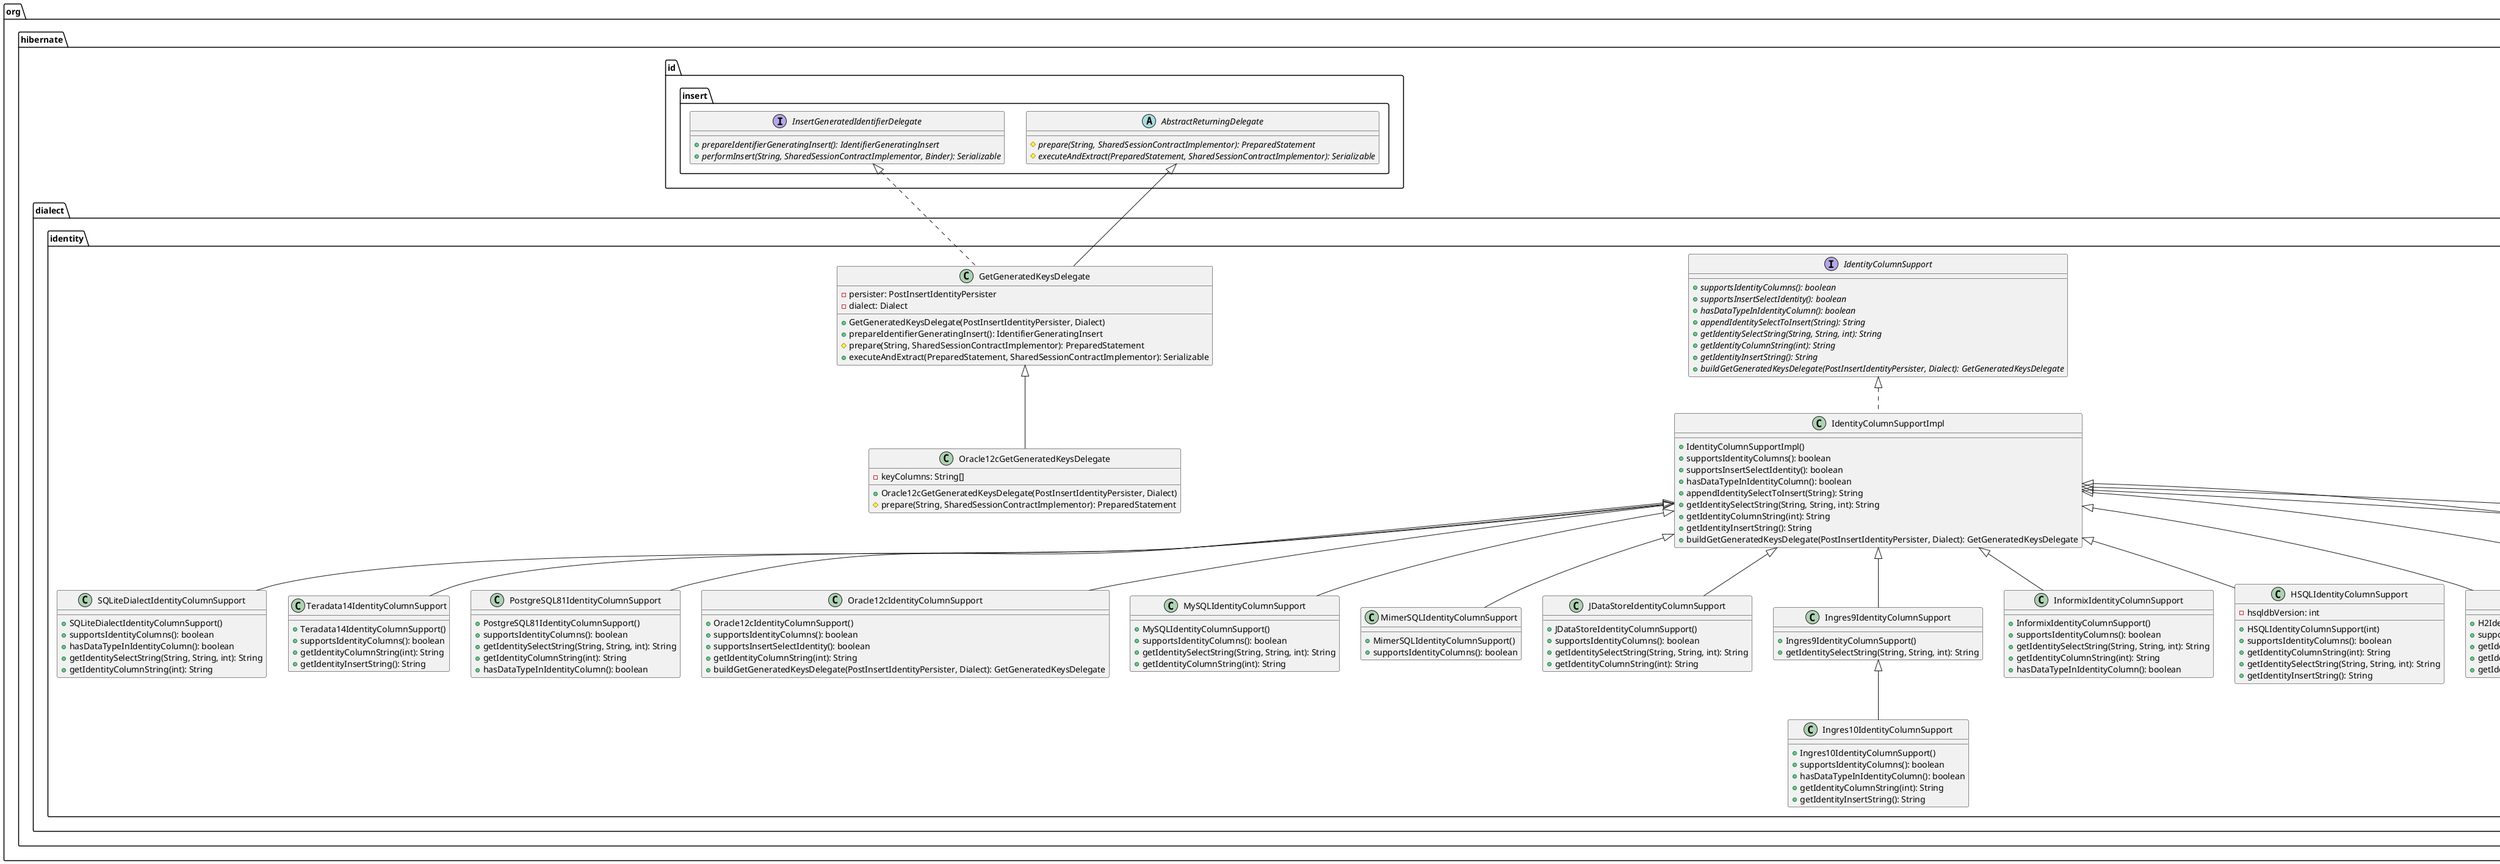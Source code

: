 @startuml

    namespace org.hibernate.dialect.identity {

        class SQLiteDialectIdentityColumnSupport {
            +SQLiteDialectIdentityColumnSupport()
            +supportsIdentityColumns(): boolean
            +hasDataTypeInIdentityColumn(): boolean
            +getIdentitySelectString(String, String, int): String
            +getIdentityColumnString(int): String
        }

        class Teradata14IdentityColumnSupport {
            +Teradata14IdentityColumnSupport()
            +supportsIdentityColumns(): boolean
            +getIdentityColumnString(int): String
            +getIdentityInsertString(): String
        }

        class SybaseAnywhereIdentityColumnSupport {
            +SybaseAnywhereIdentityColumnSupport()
            +supportsInsertSelectIdentity(): boolean
        }

        class SQLServerIdentityColumnSupport {
            +SQLServerIdentityColumnSupport()
            +appendIdentitySelectToInsert(String): String
        }

        class PostgreSQL81IdentityColumnSupport {
            +PostgreSQL81IdentityColumnSupport()
            +supportsIdentityColumns(): boolean
            +getIdentitySelectString(String, String, int): String
            +getIdentityColumnString(int): String
            +hasDataTypeInIdentityColumn(): boolean
        }

        class Oracle12cIdentityColumnSupport {
            +Oracle12cIdentityColumnSupport()
            +supportsIdentityColumns(): boolean
            +supportsInsertSelectIdentity(): boolean
            +getIdentityColumnString(int): String
            +buildGetGeneratedKeysDelegate(PostInsertIdentityPersister, Dialect): GetGeneratedKeysDelegate
        }

        class Oracle12cGetGeneratedKeysDelegate {
            -keyColumns: String[]
            +Oracle12cGetGeneratedKeysDelegate(PostInsertIdentityPersister, Dialect)
            #prepare(String, SharedSessionContractImplementor): PreparedStatement
        }

        class MySQLIdentityColumnSupport {
            +MySQLIdentityColumnSupport()
            +supportsIdentityColumns(): boolean
            +getIdentitySelectString(String, String, int): String
            +getIdentityColumnString(int): String
        }

        class MimerSQLIdentityColumnSupport {
            +MimerSQLIdentityColumnSupport()
            +supportsIdentityColumns(): boolean
        }

        class JDataStoreIdentityColumnSupport {
            +JDataStoreIdentityColumnSupport()
            +supportsIdentityColumns(): boolean
            +getIdentitySelectString(String, String, int): String
            +getIdentityColumnString(int): String
        }

        class Ingres9IdentityColumnSupport {
            +Ingres9IdentityColumnSupport()
            +getIdentitySelectString(String, String, int): String
        }

        class Ingres10IdentityColumnSupport {
            +Ingres10IdentityColumnSupport()
            +supportsIdentityColumns(): boolean
            +hasDataTypeInIdentityColumn(): boolean
            +getIdentityColumnString(int): String
            +getIdentityInsertString(): String
        }

        class InformixIdentityColumnSupport {
            +InformixIdentityColumnSupport()
            +supportsIdentityColumns(): boolean
            +getIdentitySelectString(String, String, int): String
            +getIdentityColumnString(int): String
            +hasDataTypeInIdentityColumn(): boolean
        }

        class IdentityColumnSupportImpl {
            +IdentityColumnSupportImpl()
            +supportsIdentityColumns(): boolean
            +supportsInsertSelectIdentity(): boolean
            +hasDataTypeInIdentityColumn(): boolean
            +appendIdentitySelectToInsert(String): String
            +getIdentitySelectString(String, String, int): String
            +getIdentityColumnString(int): String
            +getIdentityInsertString(): String
            +buildGetGeneratedKeysDelegate(PostInsertIdentityPersister, Dialect): GetGeneratedKeysDelegate
        }

        interface IdentityColumnSupport {
            {abstract} +supportsIdentityColumns(): boolean
            {abstract} +supportsInsertSelectIdentity(): boolean
            {abstract} +hasDataTypeInIdentityColumn(): boolean
            {abstract} +appendIdentitySelectToInsert(String): String
            {abstract} +getIdentitySelectString(String, String, int): String
            {abstract} +getIdentityColumnString(int): String
            {abstract} +getIdentityInsertString(): String
            {abstract} +buildGetGeneratedKeysDelegate(PostInsertIdentityPersister, Dialect): GetGeneratedKeysDelegate
        }

        class HSQLIdentityColumnSupport {
            -hsqldbVersion: int
            +HSQLIdentityColumnSupport(int)
            +supportsIdentityColumns(): boolean
            +getIdentityColumnString(int): String
            +getIdentitySelectString(String, String, int): String
            +getIdentityInsertString(): String
        }

        class H2IdentityColumnSupport {
            +H2IdentityColumnSupport()
            +supportsIdentityColumns(): boolean
            +getIdentityColumnString(int): String
            +getIdentitySelectString(String, String, int): String
            +getIdentityInsertString(): String
        }

        class GetGeneratedKeysDelegate {
            -persister: PostInsertIdentityPersister
            -dialect: Dialect
            +GetGeneratedKeysDelegate(PostInsertIdentityPersister, Dialect)
            +prepareIdentifierGeneratingInsert(): IdentifierGeneratingInsert
            #prepare(String, SharedSessionContractImplementor): PreparedStatement
            +executeAndExtract(PreparedStatement, SharedSessionContractImplementor): Serializable
        }

        class DB2IdentityColumnSupport {
            +DB2IdentityColumnSupport()
            +supportsIdentityColumns(): boolean
            +getIdentitySelectString(String, String, int): String
            +getIdentityColumnString(int): String
            +getIdentityInsertString(): String
        }

        class DB2390IdentityColumnSupport {
            +DB2390IdentityColumnSupport()
            +getIdentitySelectString(String, String, int): String
        }

        class Chache71IdentityColumnSupport {
            +Chache71IdentityColumnSupport()
            +supportsIdentityColumns(): boolean
            +hasDataTypeInIdentityColumn(): boolean
            +getIdentityColumnString(int): String
            +getIdentitySelectString(String, String, int): String
        }

        class CUBRIDIdentityColumnSupport {
            +CUBRIDIdentityColumnSupport()
            +supportsIdentityColumns(): boolean
            +getIdentityInsertString(): String
            +getIdentitySelectString(String, String, int): String
            +getIdentityColumnString(int): String
        }

        class AbstractTransactSQLIdentityColumnSupport {
            +AbstractTransactSQLIdentityColumnSupport()
            +supportsIdentityColumns(): boolean
            +getIdentityColumnString(int): String
            +getIdentitySelectString(String, String, int): String
            +supportsInsertSelectIdentity(): boolean
            +appendIdentitySelectToInsert(String): String
        }

        IdentityColumnSupportImpl <|-- SQLiteDialectIdentityColumnSupport

        IdentityColumnSupportImpl <|-- Teradata14IdentityColumnSupport

        AbstractTransactSQLIdentityColumnSupport <|-- SybaseAnywhereIdentityColumnSupport

        AbstractTransactSQLIdentityColumnSupport <|-- SQLServerIdentityColumnSupport

        IdentityColumnSupportImpl <|-- PostgreSQL81IdentityColumnSupport

        IdentityColumnSupportImpl <|-- Oracle12cIdentityColumnSupport

        GetGeneratedKeysDelegate <|-- Oracle12cGetGeneratedKeysDelegate

        IdentityColumnSupportImpl <|-- MySQLIdentityColumnSupport

        IdentityColumnSupportImpl <|-- MimerSQLIdentityColumnSupport

        IdentityColumnSupportImpl <|-- JDataStoreIdentityColumnSupport

        IdentityColumnSupportImpl <|-- Ingres9IdentityColumnSupport

        Ingres9IdentityColumnSupport <|-- Ingres10IdentityColumnSupport

        IdentityColumnSupportImpl <|-- InformixIdentityColumnSupport

        IdentityColumnSupport <|.. IdentityColumnSupportImpl

        IdentityColumnSupportImpl <|-- HSQLIdentityColumnSupport

        IdentityColumnSupportImpl <|-- H2IdentityColumnSupport

        abstract class org.hibernate.id.insert.AbstractReturningDelegate {
            {abstract} #prepare(String, SharedSessionContractImplementor): PreparedStatement
            {abstract} #executeAndExtract(PreparedStatement, SharedSessionContractImplementor): Serializable
        }
        org.hibernate.id.insert.AbstractReturningDelegate <|-- GetGeneratedKeysDelegate

        interface org.hibernate.id.insert.InsertGeneratedIdentifierDelegate {
            {abstract} +prepareIdentifierGeneratingInsert(): IdentifierGeneratingInsert
            {abstract} +performInsert(String, SharedSessionContractImplementor, Binder): Serializable
        }
        org.hibernate.id.insert.InsertGeneratedIdentifierDelegate <|.. GetGeneratedKeysDelegate

        IdentityColumnSupportImpl <|-- DB2IdentityColumnSupport

        DB2IdentityColumnSupport <|-- DB2390IdentityColumnSupport

        IdentityColumnSupportImpl <|-- Chache71IdentityColumnSupport

        IdentityColumnSupportImpl <|-- CUBRIDIdentityColumnSupport

        IdentityColumnSupportImpl <|-- AbstractTransactSQLIdentityColumnSupport

    }

@enduml
